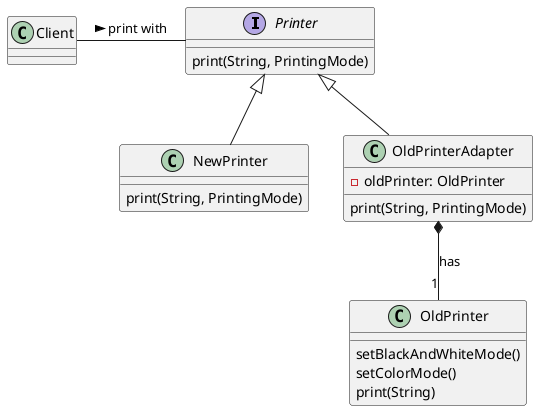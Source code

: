 @startuml

interface Printer {
  print(String, PrintingMode)
}

class NewPrinter {
  print(String, PrintingMode)
}

class OldPrinter {
  setBlackAndWhiteMode()
  setColorMode()
  print(String)
}

class OldPrinterAdapter {
  - oldPrinter: OldPrinter
  print(String, PrintingMode)
}

Printer <|-- NewPrinter
Printer <|-- OldPrinterAdapter
OldPrinterAdapter *-- "1" OldPrinter : has

Client -right- Printer : print with >

@enduml
